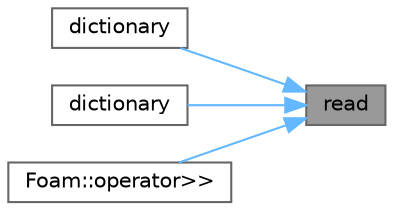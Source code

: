 digraph "read"
{
 // LATEX_PDF_SIZE
  bgcolor="transparent";
  edge [fontname=Helvetica,fontsize=10,labelfontname=Helvetica,labelfontsize=10];
  node [fontname=Helvetica,fontsize=10,shape=box,height=0.2,width=0.4];
  rankdir="RL";
  Node1 [id="Node000001",label="read",height=0.2,width=0.4,color="gray40", fillcolor="grey60", style="filled", fontcolor="black",tooltip=" "];
  Node1 -> Node2 [id="edge1_Node000001_Node000002",dir="back",color="steelblue1",style="solid",tooltip=" "];
  Node2 [id="Node000002",label="dictionary",height=0.2,width=0.4,color="grey40", fillcolor="white", style="filled",URL="$classFoam_1_1dictionary.html#a081c816f43e88e2082aa24bb5df5a7c7",tooltip=" "];
  Node1 -> Node3 [id="edge2_Node000001_Node000003",dir="back",color="steelblue1",style="solid",tooltip=" "];
  Node3 [id="Node000003",label="dictionary",height=0.2,width=0.4,color="grey40", fillcolor="white", style="filled",URL="$classFoam_1_1dictionary.html#a30a94846a9c4fc37122c589f51a5c4b3",tooltip=" "];
  Node1 -> Node4 [id="edge3_Node000001_Node000004",dir="back",color="steelblue1",style="solid",tooltip=" "];
  Node4 [id="Node000004",label="Foam::operator\>\>",height=0.2,width=0.4,color="grey40", fillcolor="white", style="filled",URL="$namespaceFoam.html#a91bcaf19050b8d5f2fe5c548294d76c6",tooltip=" "];
}
